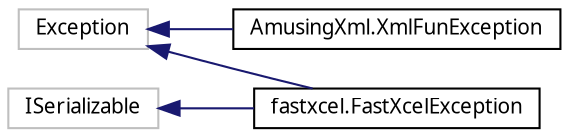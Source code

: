digraph "Graphical Class Hierarchy"
{
  edge [fontname="FreeSans.ttf",fontsize="10",labelfontname="FreeSans.ttf",labelfontsize="10"];
  node [fontname="FreeSans.ttf",fontsize="10",shape=record];
  rankdir="LR";
  Node1 [label="Exception",height=0.2,width=0.4,color="grey75", fillcolor="white", style="filled"];
  Node1 -> Node2 [dir="back",color="midnightblue",fontsize="10",style="solid",fontname="FreeSans.ttf"];
  Node2 [label="AmusingXml.XmlFunException",height=0.2,width=0.4,color="black", fillcolor="white", style="filled",URL="$class_amusing_xml_1_1_xml_fun_exception.html"];
  Node1 -> Node3 [dir="back",color="midnightblue",fontsize="10",style="solid",fontname="FreeSans.ttf"];
  Node3 [label="fastxcel.FastXcelException",height=0.2,width=0.4,color="black", fillcolor="white", style="filled",URL="$classfastxcel_1_1_fast_xcel_exception.html",tooltip="Desctiption of FastXcelException. "];
  Node4 [label="ISerializable",height=0.2,width=0.4,color="grey75", fillcolor="white", style="filled"];
  Node4 -> Node3 [dir="back",color="midnightblue",fontsize="10",style="solid",fontname="FreeSans.ttf"];
}
